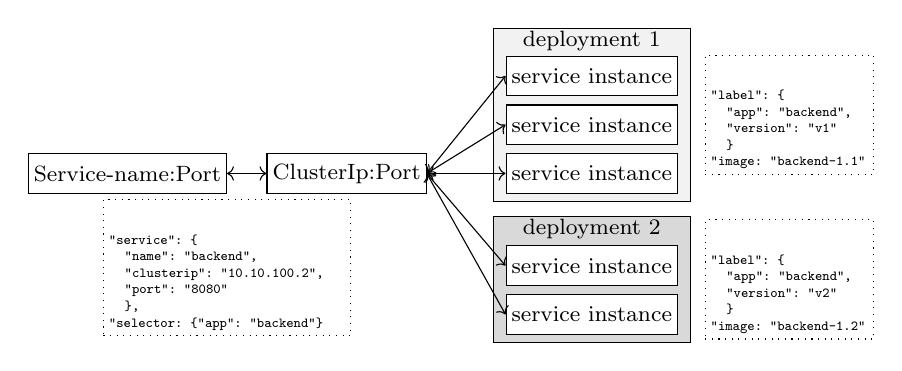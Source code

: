 \begin{tikzpicture}[every node/.style={font={\footnotesize}, inner sep=2pt},mod/.style={rectangle,draw,minimum height=0.5cm,inner sep=2pt, fill=white}]

\node[draw,minimum width=2.5cm, minimum height=2.2cm, fill=black!5] at (0,0) (dep1) {};
\node[inner sep=1pt,below] at (dep1.north) {deployment 1};
\node[mod,above] at ([yshift=3pt]dep1.south) (i1) {service instance};
\node[mod,above] at ([yshift=3pt]i1.north) (i2) {service instance};
\node[mod,above] at ([yshift=3pt]i2.north) (i3) {service instance};

\node[draw,below,minimum width=2.5cm, minimum height=1.6cm, fill=black!15] at ([yshift=-5pt]dep1.south) (dep2) {};
\node[inner sep=1pt,below] at (dep2.north) {deployment 2};
\node[mod,above] at ([yshift=3pt]dep2.south) (i4) {service instance};
\node[mod,above] at ([yshift=3pt]i4.north) (i5) {service instance};

\node[mod,left] at ([xshift=-1cm]i1.west) (clusterip) {ClusterIp:Port};
 
\node[mod,left] at ([xshift=-0.5cm]clusterip.west) (name) {Service-name:Port};

\draw[<->] (name) -- (clusterip);
\foreach \i in {1,2,3,4,5} {
\draw[<->] (clusterip.east) -- (i\i.west);
}
\node[draw, dotted, right, text width=2cm] at ([xshift=5pt]dep1.east) (l1) {\tiny \begin{verbatim}
"label": {
  "app": "backend",
  "version": "v1"
  }
"image: "backend-1.1"
\end{verbatim}};
\node[draw, dotted, right, text width=2cm] at ([xshift=5pt]dep2.east) (l2) {\tiny \begin{verbatim}
"label": {
  "app": "backend",
  "version": "v2"
  }
"image: "backend-1.2"
\end{verbatim}};

\node[draw, dotted, below, text width=3cm] at ([yshift=-2pt]name.south east) (l3) {\tiny \begin{verbatim}
"service": {
  "name": "backend",
  "clusterip": "10.10.100.2",
  "port": "8080"
  },
"selector: {"app": "backend"}
\end{verbatim}};
\end{tikzpicture}